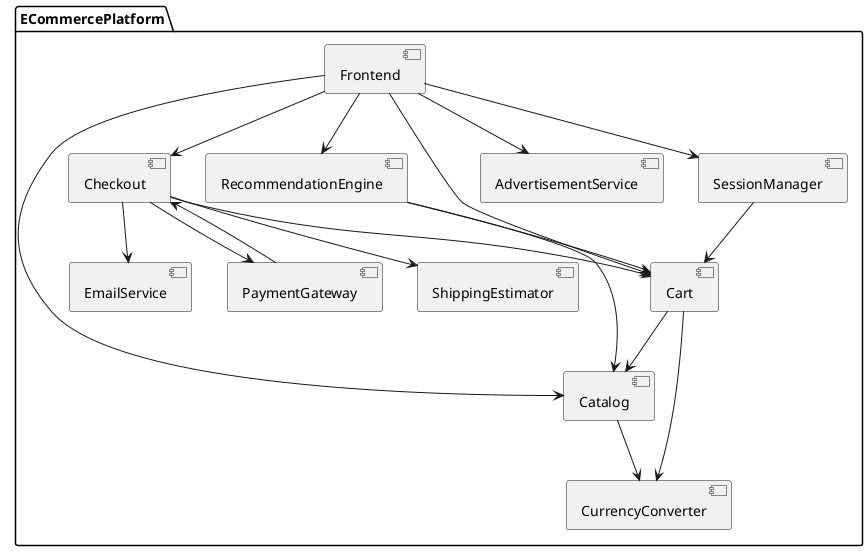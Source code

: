 @startuml
package ECommercePlatform {
    [Frontend] as Frontend
    [Catalog] as Catalog
    [Cart] as Cart
    [Checkout] as Checkout
    [PaymentGateway] as PaymentGateway
    [ShippingEstimator] as ShippingEstimator
    [CurrencyConverter] as CurrencyConverter
    [RecommendationEngine] as RecommendationEngine
    [EmailService] as EmailService
    [AdvertisementService] as AdvertisementService
    [SessionManager] as SessionManager

    Frontend --> Catalog
    Frontend --> Cart
    Cart --> Catalog
    Frontend --> Checkout
    Checkout --> Cart
    Checkout --> PaymentGateway
    Checkout --> ShippingEstimator
    Checkout --> EmailService
    Catalog --> CurrencyConverter
    Cart --> CurrencyConverter
    RecommendationEngine --> Catalog
    RecommendationEngine --> Cart
    Frontend --> RecommendationEngine
    Frontend --> AdvertisementService
    Frontend --> SessionManager
    SessionManager --> Cart
    PaymentGateway --> Checkout
}
@enduml
